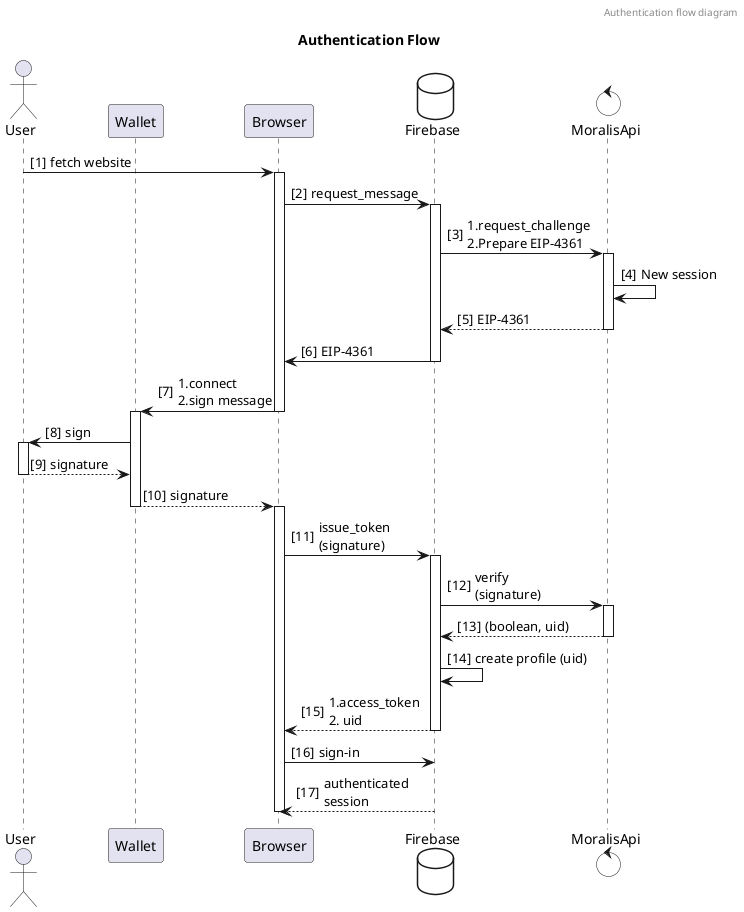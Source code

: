 @startuml
header Authentication flow diagram
title
Authentication Flow
end title

autonumber "[0]"

actor "User" as USER order 0
participant "Wallet" as WALLET order 1
participant "Browser" as BROWSER order 2
database "Firebase" as FIREBASE order 3 #White
control "MoralisApi" as MORALIS order 4 #White

USER->BROWSER: fetch website

activate BROWSER

BROWSER->FIREBASE: request_message

activate FIREBASE

FIREBASE->MORALIS: 1.request_challenge\n2.Prepare EIP-4361

activate MORALIS

MORALIS->MORALIS: New session
MORALIS-->FIREBASE: EIP-4361

deactivate MORALIS

FIREBASE->BROWSER: EIP-4361

deactivate FIREBASE

BROWSER->WALLET: 1.connect\n2.sign message

deactivate BROWSER

activate WALLET

WALLET->USER: sign
activate USER

USER-->WALLET: signature
deactivate USER

WALLET-->BROWSER: signature

deactivate WALLET
activate BROWSER

BROWSER->FIREBASE: issue_token\n(signature)

activate FIREBASE

FIREBASE->MORALIS: verify\n(signature)

activate MORALIS

MORALIS-->FIREBASE: (boolean, uid)

deactivate MORALIS

FIREBASE->FIREBASE: create profile (uid)
FIREBASE-->BROWSER: 1.access_token\n2. uid

deactivate FIREBASE

BROWSER->FIREBASE: sign-in
FIREBASE-->BROWSER: authenticated\nsession

deactivate BROWSER

@enduml
